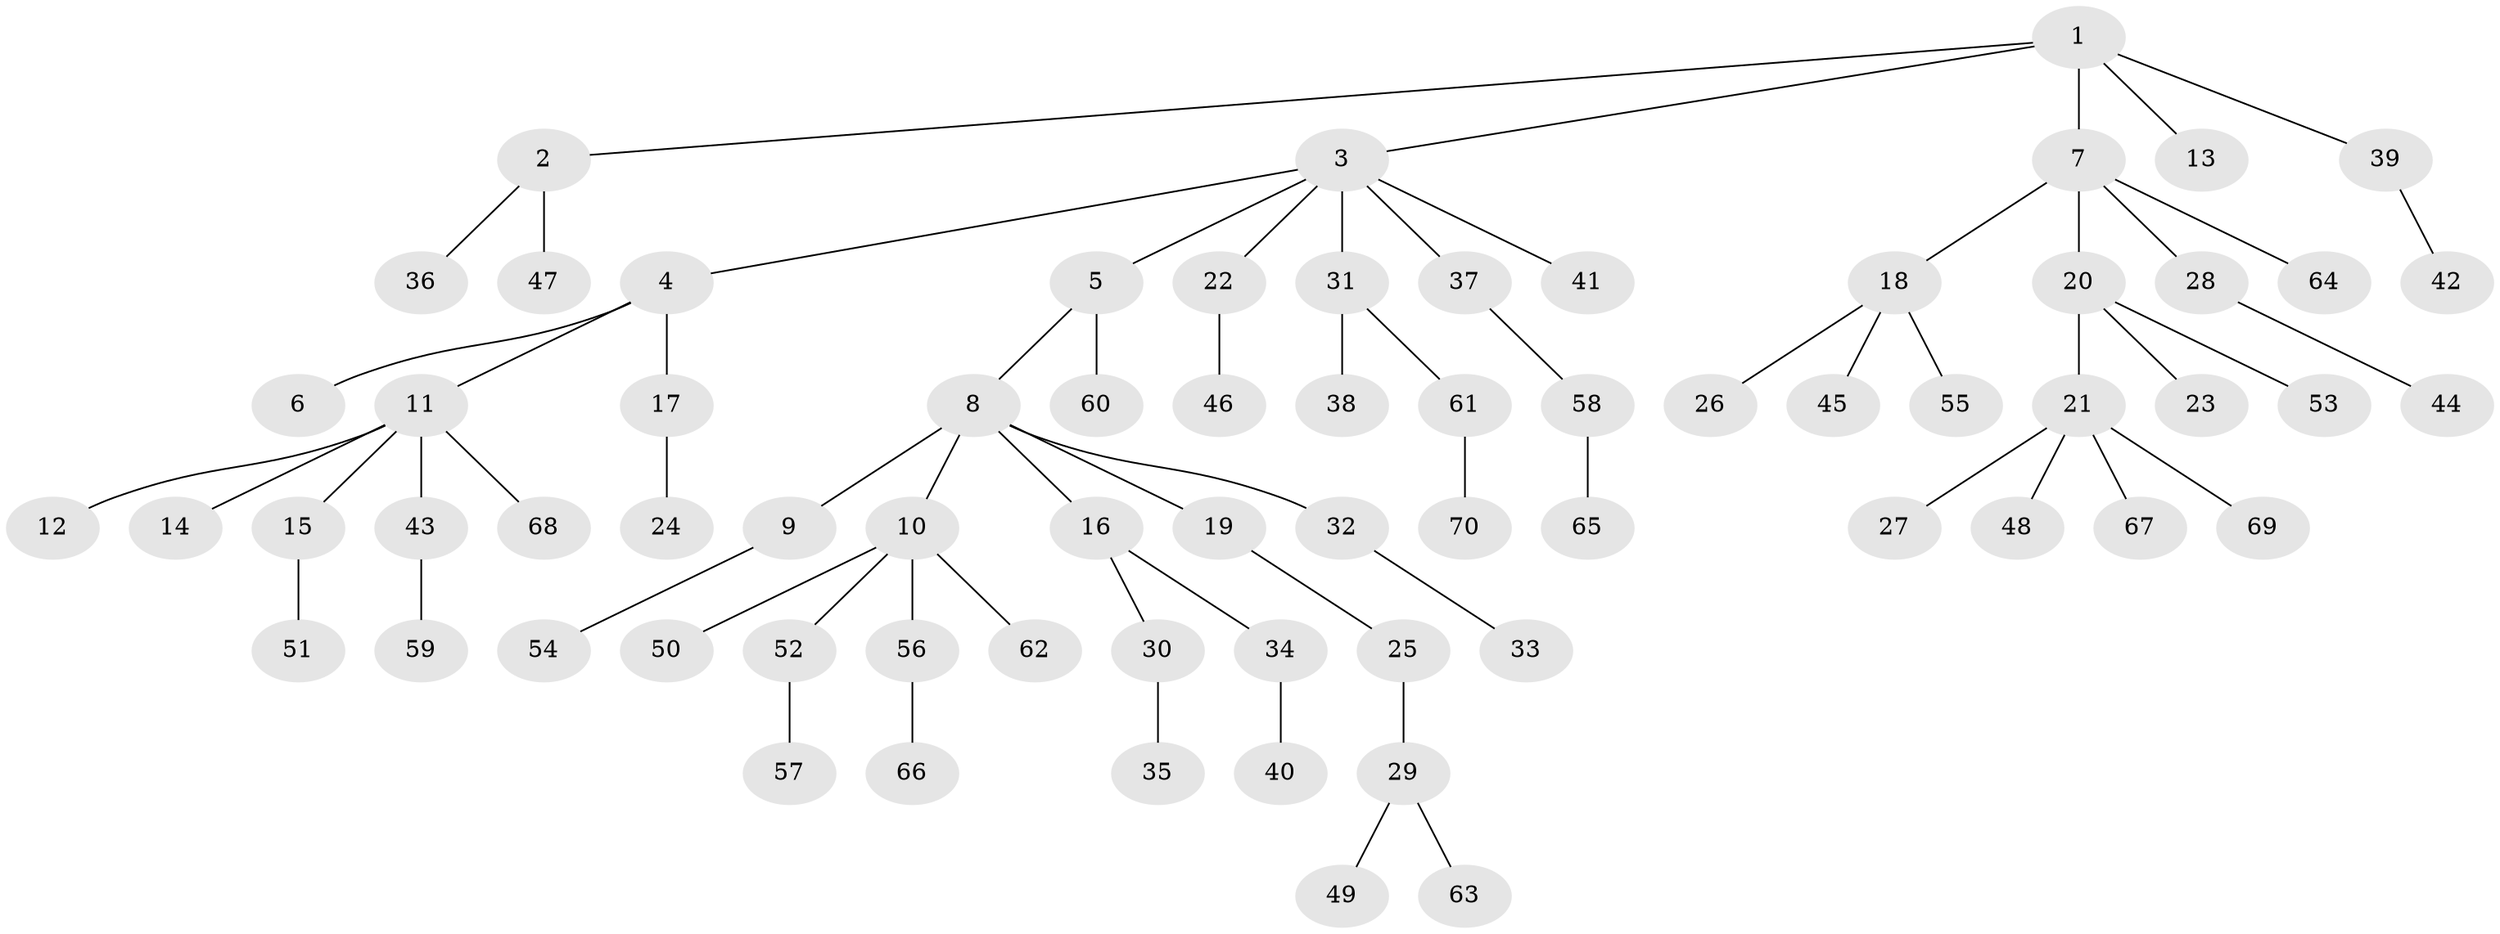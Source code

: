 // coarse degree distribution, {7: 0.02857142857142857, 2: 0.17142857142857143, 1: 0.5714285714285714, 4: 0.08571428571428572, 3: 0.11428571428571428, 5: 0.02857142857142857}
// Generated by graph-tools (version 1.1) at 2025/37/03/04/25 23:37:25]
// undirected, 70 vertices, 69 edges
graph export_dot {
  node [color=gray90,style=filled];
  1;
  2;
  3;
  4;
  5;
  6;
  7;
  8;
  9;
  10;
  11;
  12;
  13;
  14;
  15;
  16;
  17;
  18;
  19;
  20;
  21;
  22;
  23;
  24;
  25;
  26;
  27;
  28;
  29;
  30;
  31;
  32;
  33;
  34;
  35;
  36;
  37;
  38;
  39;
  40;
  41;
  42;
  43;
  44;
  45;
  46;
  47;
  48;
  49;
  50;
  51;
  52;
  53;
  54;
  55;
  56;
  57;
  58;
  59;
  60;
  61;
  62;
  63;
  64;
  65;
  66;
  67;
  68;
  69;
  70;
  1 -- 2;
  1 -- 3;
  1 -- 7;
  1 -- 13;
  1 -- 39;
  2 -- 36;
  2 -- 47;
  3 -- 4;
  3 -- 5;
  3 -- 22;
  3 -- 31;
  3 -- 37;
  3 -- 41;
  4 -- 6;
  4 -- 11;
  4 -- 17;
  5 -- 8;
  5 -- 60;
  7 -- 18;
  7 -- 20;
  7 -- 28;
  7 -- 64;
  8 -- 9;
  8 -- 10;
  8 -- 16;
  8 -- 19;
  8 -- 32;
  9 -- 54;
  10 -- 50;
  10 -- 52;
  10 -- 56;
  10 -- 62;
  11 -- 12;
  11 -- 14;
  11 -- 15;
  11 -- 43;
  11 -- 68;
  15 -- 51;
  16 -- 30;
  16 -- 34;
  17 -- 24;
  18 -- 26;
  18 -- 45;
  18 -- 55;
  19 -- 25;
  20 -- 21;
  20 -- 23;
  20 -- 53;
  21 -- 27;
  21 -- 48;
  21 -- 67;
  21 -- 69;
  22 -- 46;
  25 -- 29;
  28 -- 44;
  29 -- 49;
  29 -- 63;
  30 -- 35;
  31 -- 38;
  31 -- 61;
  32 -- 33;
  34 -- 40;
  37 -- 58;
  39 -- 42;
  43 -- 59;
  52 -- 57;
  56 -- 66;
  58 -- 65;
  61 -- 70;
}
